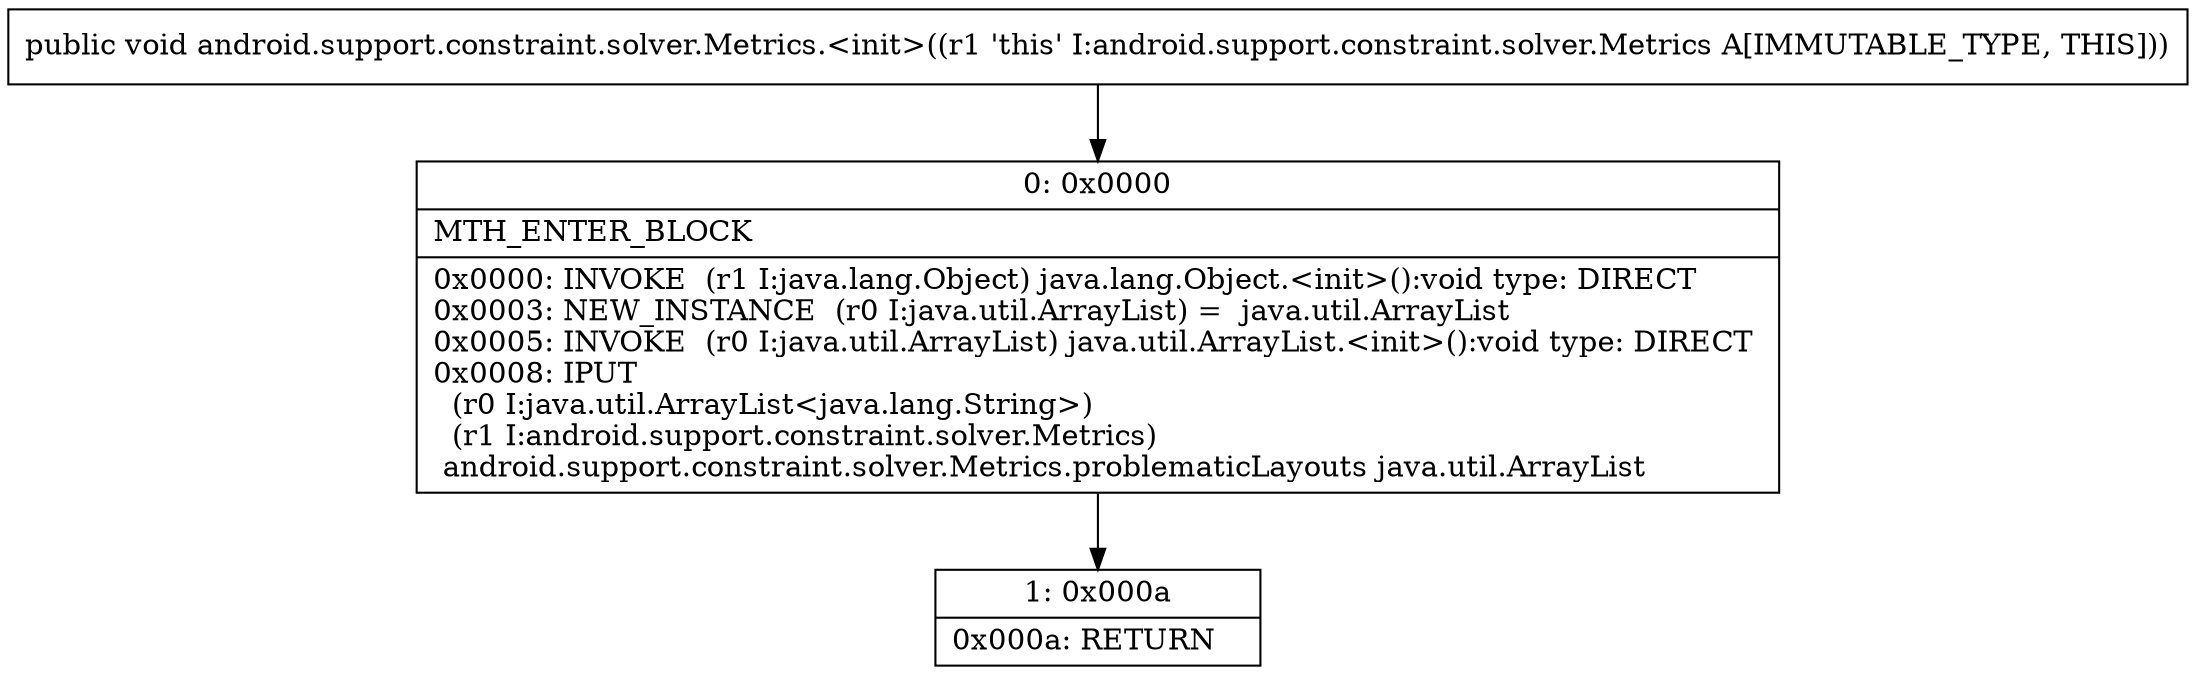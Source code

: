 digraph "CFG forandroid.support.constraint.solver.Metrics.\<init\>()V" {
Node_0 [shape=record,label="{0\:\ 0x0000|MTH_ENTER_BLOCK\l|0x0000: INVOKE  (r1 I:java.lang.Object) java.lang.Object.\<init\>():void type: DIRECT \l0x0003: NEW_INSTANCE  (r0 I:java.util.ArrayList) =  java.util.ArrayList \l0x0005: INVOKE  (r0 I:java.util.ArrayList) java.util.ArrayList.\<init\>():void type: DIRECT \l0x0008: IPUT  \l  (r0 I:java.util.ArrayList\<java.lang.String\>)\l  (r1 I:android.support.constraint.solver.Metrics)\l android.support.constraint.solver.Metrics.problematicLayouts java.util.ArrayList \l}"];
Node_1 [shape=record,label="{1\:\ 0x000a|0x000a: RETURN   \l}"];
MethodNode[shape=record,label="{public void android.support.constraint.solver.Metrics.\<init\>((r1 'this' I:android.support.constraint.solver.Metrics A[IMMUTABLE_TYPE, THIS])) }"];
MethodNode -> Node_0;
Node_0 -> Node_1;
}

